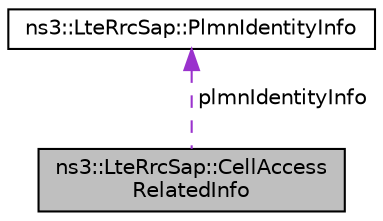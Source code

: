 digraph "ns3::LteRrcSap::CellAccessRelatedInfo"
{
 // LATEX_PDF_SIZE
  edge [fontname="Helvetica",fontsize="10",labelfontname="Helvetica",labelfontsize="10"];
  node [fontname="Helvetica",fontsize="10",shape=record];
  Node1 [label="ns3::LteRrcSap::CellAccess\lRelatedInfo",height=0.2,width=0.4,color="black", fillcolor="grey75", style="filled", fontcolor="black",tooltip="CellAccessRelatedInfo structure."];
  Node2 -> Node1 [dir="back",color="darkorchid3",fontsize="10",style="dashed",label=" plmnIdentityInfo" ,fontname="Helvetica"];
  Node2 [label="ns3::LteRrcSap::PlmnIdentityInfo",height=0.2,width=0.4,color="black", fillcolor="white", style="filled",URL="$structns3_1_1_lte_rrc_sap_1_1_plmn_identity_info.html",tooltip="PlmnIdentityInfo structure."];
}

